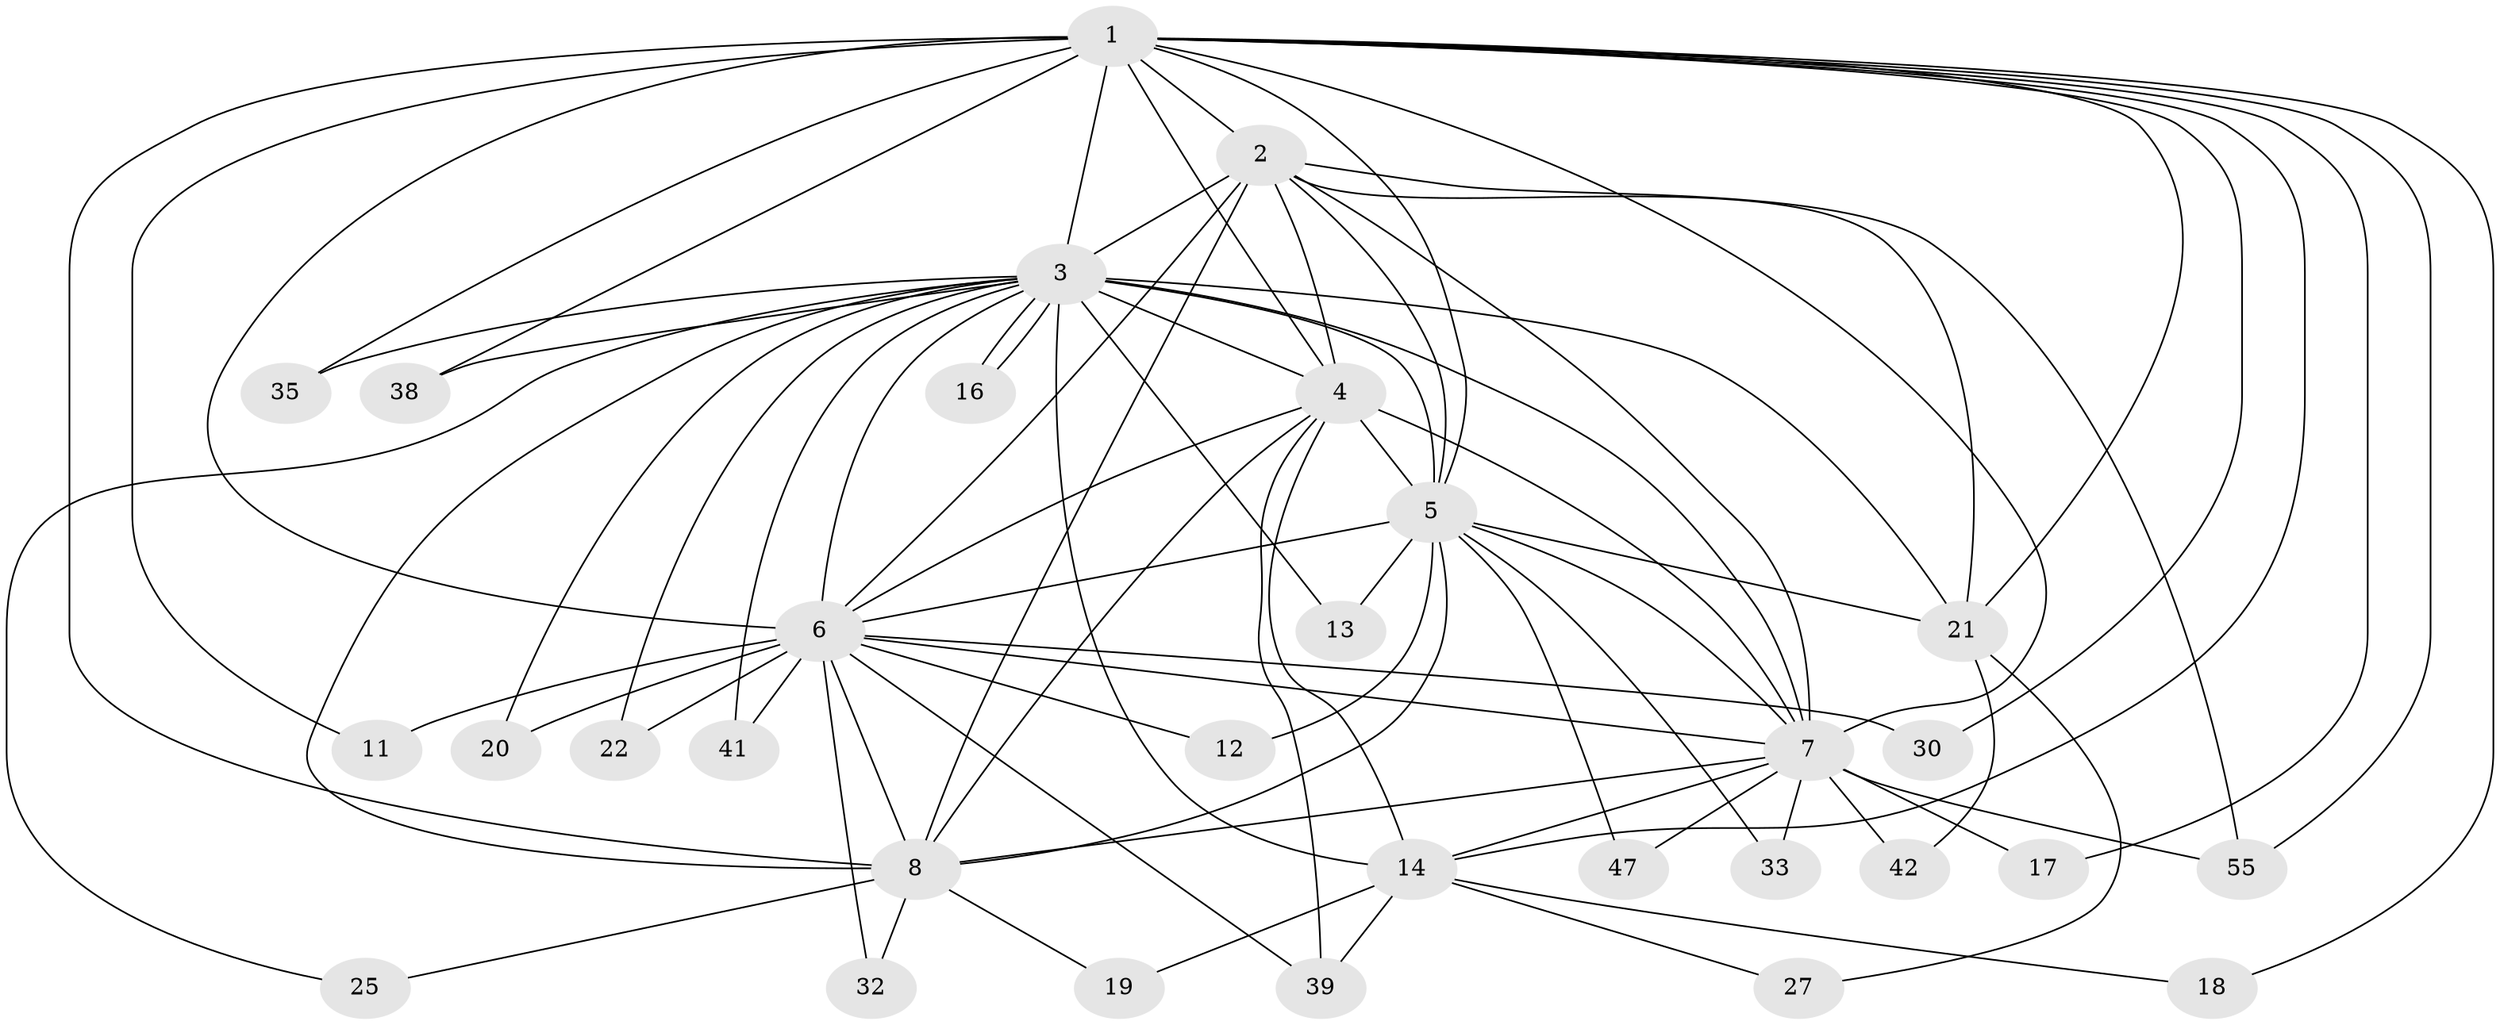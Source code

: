 // original degree distribution, {20: 0.016129032258064516, 12: 0.04838709677419355, 27: 0.016129032258064516, 15: 0.016129032258064516, 18: 0.016129032258064516, 19: 0.016129032258064516, 10: 0.016129032258064516, 23: 0.016129032258064516, 2: 0.5967741935483871, 3: 0.14516129032258066, 7: 0.016129032258064516, 4: 0.06451612903225806, 6: 0.016129032258064516}
// Generated by graph-tools (version 1.1) at 2025/14/03/09/25 04:14:01]
// undirected, 31 vertices, 80 edges
graph export_dot {
graph [start="1"]
  node [color=gray90,style=filled];
  1 [super="+29+9"];
  2;
  3 [super="+40+51+48+50+24+10+31"];
  4;
  5 [super="+28"];
  6;
  7 [super="+26"];
  8;
  11;
  12;
  13;
  14 [super="+44+15"];
  16;
  17;
  18;
  19;
  20 [super="+23"];
  21 [super="+61"];
  22;
  25;
  27;
  30;
  32;
  33;
  35;
  38 [super="+49+45"];
  39 [super="+56"];
  41;
  42;
  47;
  55 [super="+62"];
  1 -- 2 [weight=2];
  1 -- 3 [weight=6];
  1 -- 4 [weight=2];
  1 -- 5 [weight=2];
  1 -- 6 [weight=2];
  1 -- 7 [weight=2];
  1 -- 8 [weight=2];
  1 -- 11;
  1 -- 17;
  1 -- 18;
  1 -- 30;
  1 -- 35;
  1 -- 38 [weight=2];
  1 -- 55;
  1 -- 14;
  1 -- 21;
  2 -- 3 [weight=3];
  2 -- 4;
  2 -- 5;
  2 -- 6;
  2 -- 7;
  2 -- 8;
  2 -- 21;
  2 -- 55;
  3 -- 4 [weight=2];
  3 -- 5 [weight=4];
  3 -- 6 [weight=3];
  3 -- 7 [weight=5];
  3 -- 8 [weight=2];
  3 -- 13 [weight=2];
  3 -- 16;
  3 -- 16;
  3 -- 20 [weight=4];
  3 -- 22;
  3 -- 25;
  3 -- 41;
  3 -- 38 [weight=3];
  3 -- 14 [weight=4];
  3 -- 21;
  3 -- 35;
  4 -- 5 [weight=2];
  4 -- 6;
  4 -- 7;
  4 -- 8;
  4 -- 39;
  4 -- 14;
  5 -- 6;
  5 -- 7;
  5 -- 8;
  5 -- 12;
  5 -- 13;
  5 -- 33;
  5 -- 47;
  5 -- 21;
  6 -- 7;
  6 -- 8;
  6 -- 11;
  6 -- 12;
  6 -- 22;
  6 -- 30;
  6 -- 32;
  6 -- 41;
  6 -- 39;
  6 -- 20;
  7 -- 8;
  7 -- 14 [weight=2];
  7 -- 17;
  7 -- 33;
  7 -- 42;
  7 -- 47;
  7 -- 55;
  8 -- 19;
  8 -- 25;
  8 -- 32;
  14 -- 18;
  14 -- 19;
  14 -- 39;
  14 -- 27;
  21 -- 27;
  21 -- 42;
}
